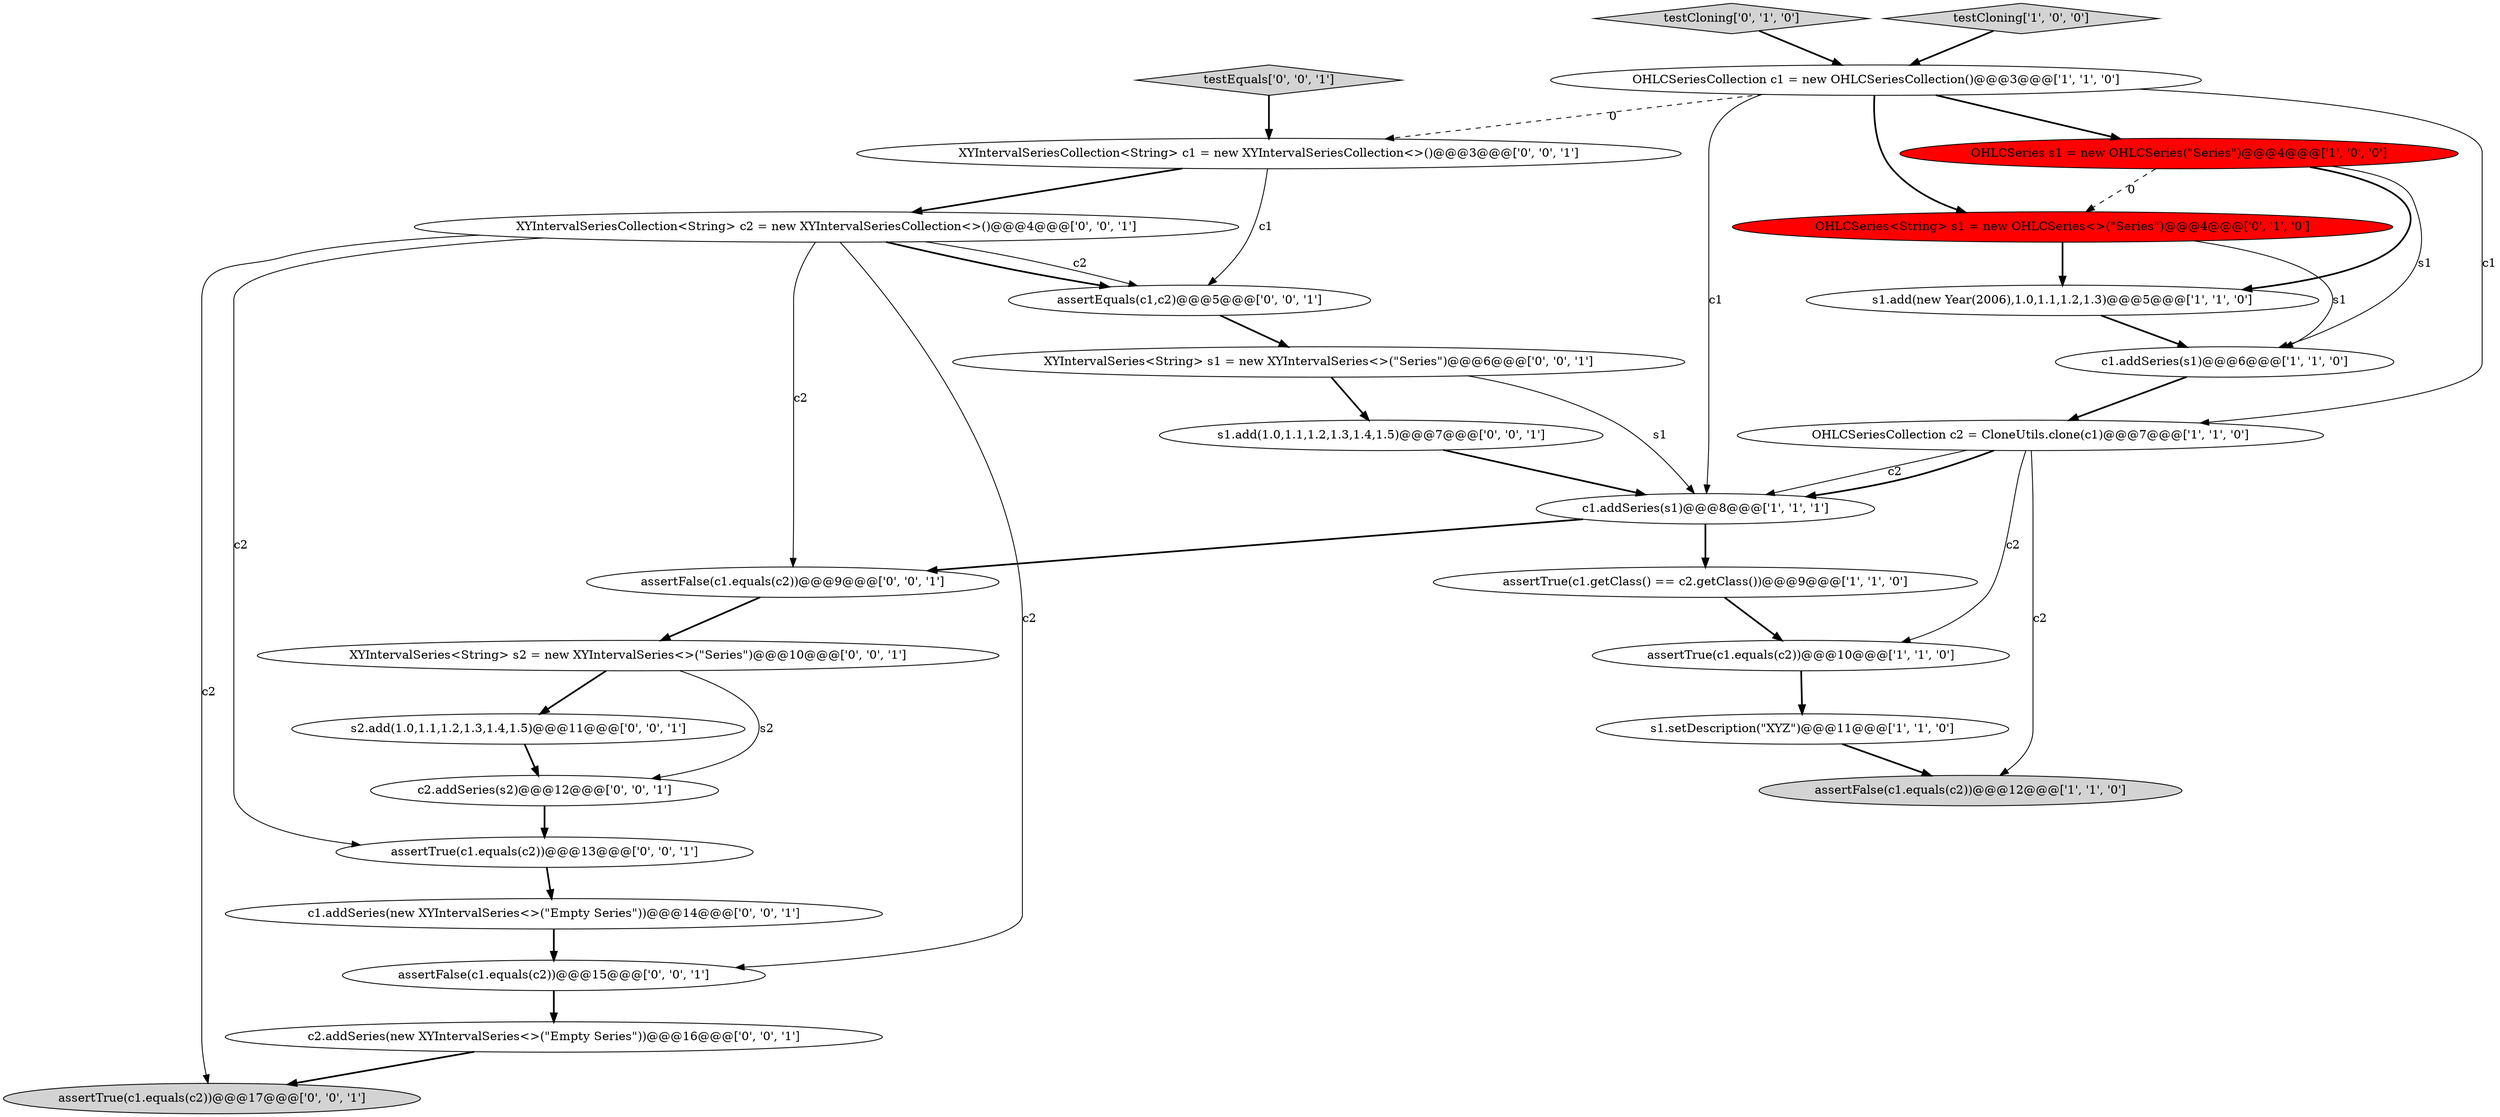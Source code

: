 digraph {
27 [style = filled, label = "assertFalse(c1.equals(c2))@@@15@@@['0', '0', '1']", fillcolor = white, shape = ellipse image = "AAA0AAABBB3BBB"];
22 [style = filled, label = "XYIntervalSeriesCollection<String> c1 = new XYIntervalSeriesCollection<>()@@@3@@@['0', '0', '1']", fillcolor = white, shape = ellipse image = "AAA0AAABBB3BBB"];
7 [style = filled, label = "s1.add(new Year(2006),1.0,1.1,1.2,1.3)@@@5@@@['1', '1', '0']", fillcolor = white, shape = ellipse image = "AAA0AAABBB1BBB"];
24 [style = filled, label = "assertTrue(c1.equals(c2))@@@13@@@['0', '0', '1']", fillcolor = white, shape = ellipse image = "AAA0AAABBB3BBB"];
5 [style = filled, label = "OHLCSeriesCollection c1 = new OHLCSeriesCollection()@@@3@@@['1', '1', '0']", fillcolor = white, shape = ellipse image = "AAA0AAABBB1BBB"];
25 [style = filled, label = "s2.add(1.0,1.1,1.2,1.3,1.4,1.5)@@@11@@@['0', '0', '1']", fillcolor = white, shape = ellipse image = "AAA0AAABBB3BBB"];
17 [style = filled, label = "XYIntervalSeries<String> s2 = new XYIntervalSeries<>(\"Series\")@@@10@@@['0', '0', '1']", fillcolor = white, shape = ellipse image = "AAA0AAABBB3BBB"];
15 [style = filled, label = "c2.addSeries(new XYIntervalSeries<>(\"Empty Series\"))@@@16@@@['0', '0', '1']", fillcolor = white, shape = ellipse image = "AAA0AAABBB3BBB"];
14 [style = filled, label = "assertEquals(c1,c2)@@@5@@@['0', '0', '1']", fillcolor = white, shape = ellipse image = "AAA0AAABBB3BBB"];
4 [style = filled, label = "assertTrue(c1.equals(c2))@@@10@@@['1', '1', '0']", fillcolor = white, shape = ellipse image = "AAA0AAABBB1BBB"];
21 [style = filled, label = "s1.add(1.0,1.1,1.2,1.3,1.4,1.5)@@@7@@@['0', '0', '1']", fillcolor = white, shape = ellipse image = "AAA0AAABBB3BBB"];
0 [style = filled, label = "assertTrue(c1.getClass() == c2.getClass())@@@9@@@['1', '1', '0']", fillcolor = white, shape = ellipse image = "AAA0AAABBB1BBB"];
23 [style = filled, label = "XYIntervalSeriesCollection<String> c2 = new XYIntervalSeriesCollection<>()@@@4@@@['0', '0', '1']", fillcolor = white, shape = ellipse image = "AAA0AAABBB3BBB"];
3 [style = filled, label = "OHLCSeriesCollection c2 = CloneUtils.clone(c1)@@@7@@@['1', '1', '0']", fillcolor = white, shape = ellipse image = "AAA0AAABBB1BBB"];
9 [style = filled, label = "assertFalse(c1.equals(c2))@@@12@@@['1', '1', '0']", fillcolor = lightgray, shape = ellipse image = "AAA0AAABBB1BBB"];
19 [style = filled, label = "testEquals['0', '0', '1']", fillcolor = lightgray, shape = diamond image = "AAA0AAABBB3BBB"];
12 [style = filled, label = "testCloning['0', '1', '0']", fillcolor = lightgray, shape = diamond image = "AAA0AAABBB2BBB"];
11 [style = filled, label = "OHLCSeries<String> s1 = new OHLCSeries<>(\"Series\")@@@4@@@['0', '1', '0']", fillcolor = red, shape = ellipse image = "AAA1AAABBB2BBB"];
6 [style = filled, label = "s1.setDescription(\"XYZ\")@@@11@@@['1', '1', '0']", fillcolor = white, shape = ellipse image = "AAA0AAABBB1BBB"];
13 [style = filled, label = "c2.addSeries(s2)@@@12@@@['0', '0', '1']", fillcolor = white, shape = ellipse image = "AAA0AAABBB3BBB"];
1 [style = filled, label = "testCloning['1', '0', '0']", fillcolor = lightgray, shape = diamond image = "AAA0AAABBB1BBB"];
8 [style = filled, label = "c1.addSeries(s1)@@@8@@@['1', '1', '1']", fillcolor = white, shape = ellipse image = "AAA0AAABBB1BBB"];
26 [style = filled, label = "assertFalse(c1.equals(c2))@@@9@@@['0', '0', '1']", fillcolor = white, shape = ellipse image = "AAA0AAABBB3BBB"];
16 [style = filled, label = "c1.addSeries(new XYIntervalSeries<>(\"Empty Series\"))@@@14@@@['0', '0', '1']", fillcolor = white, shape = ellipse image = "AAA0AAABBB3BBB"];
10 [style = filled, label = "c1.addSeries(s1)@@@6@@@['1', '1', '0']", fillcolor = white, shape = ellipse image = "AAA0AAABBB1BBB"];
20 [style = filled, label = "XYIntervalSeries<String> s1 = new XYIntervalSeries<>(\"Series\")@@@6@@@['0', '0', '1']", fillcolor = white, shape = ellipse image = "AAA0AAABBB3BBB"];
2 [style = filled, label = "OHLCSeries s1 = new OHLCSeries(\"Series\")@@@4@@@['1', '0', '0']", fillcolor = red, shape = ellipse image = "AAA1AAABBB1BBB"];
18 [style = filled, label = "assertTrue(c1.equals(c2))@@@17@@@['0', '0', '1']", fillcolor = lightgray, shape = ellipse image = "AAA0AAABBB3BBB"];
1->5 [style = bold, label=""];
17->25 [style = bold, label=""];
20->8 [style = solid, label="s1"];
3->8 [style = solid, label="c2"];
23->27 [style = solid, label="c2"];
13->24 [style = bold, label=""];
12->5 [style = bold, label=""];
16->27 [style = bold, label=""];
26->17 [style = bold, label=""];
17->13 [style = solid, label="s2"];
7->10 [style = bold, label=""];
4->6 [style = bold, label=""];
25->13 [style = bold, label=""];
23->14 [style = solid, label="c2"];
21->8 [style = bold, label=""];
10->3 [style = bold, label=""];
22->14 [style = solid, label="c1"];
23->24 [style = solid, label="c2"];
22->23 [style = bold, label=""];
15->18 [style = bold, label=""];
23->18 [style = solid, label="c2"];
27->15 [style = bold, label=""];
2->10 [style = solid, label="s1"];
3->9 [style = solid, label="c2"];
20->21 [style = bold, label=""];
8->0 [style = bold, label=""];
23->14 [style = bold, label=""];
24->16 [style = bold, label=""];
5->2 [style = bold, label=""];
5->8 [style = solid, label="c1"];
11->10 [style = solid, label="s1"];
0->4 [style = bold, label=""];
3->4 [style = solid, label="c2"];
3->8 [style = bold, label=""];
5->3 [style = solid, label="c1"];
2->11 [style = dashed, label="0"];
5->11 [style = bold, label=""];
2->7 [style = bold, label=""];
6->9 [style = bold, label=""];
23->26 [style = solid, label="c2"];
19->22 [style = bold, label=""];
11->7 [style = bold, label=""];
14->20 [style = bold, label=""];
8->26 [style = bold, label=""];
5->22 [style = dashed, label="0"];
}
